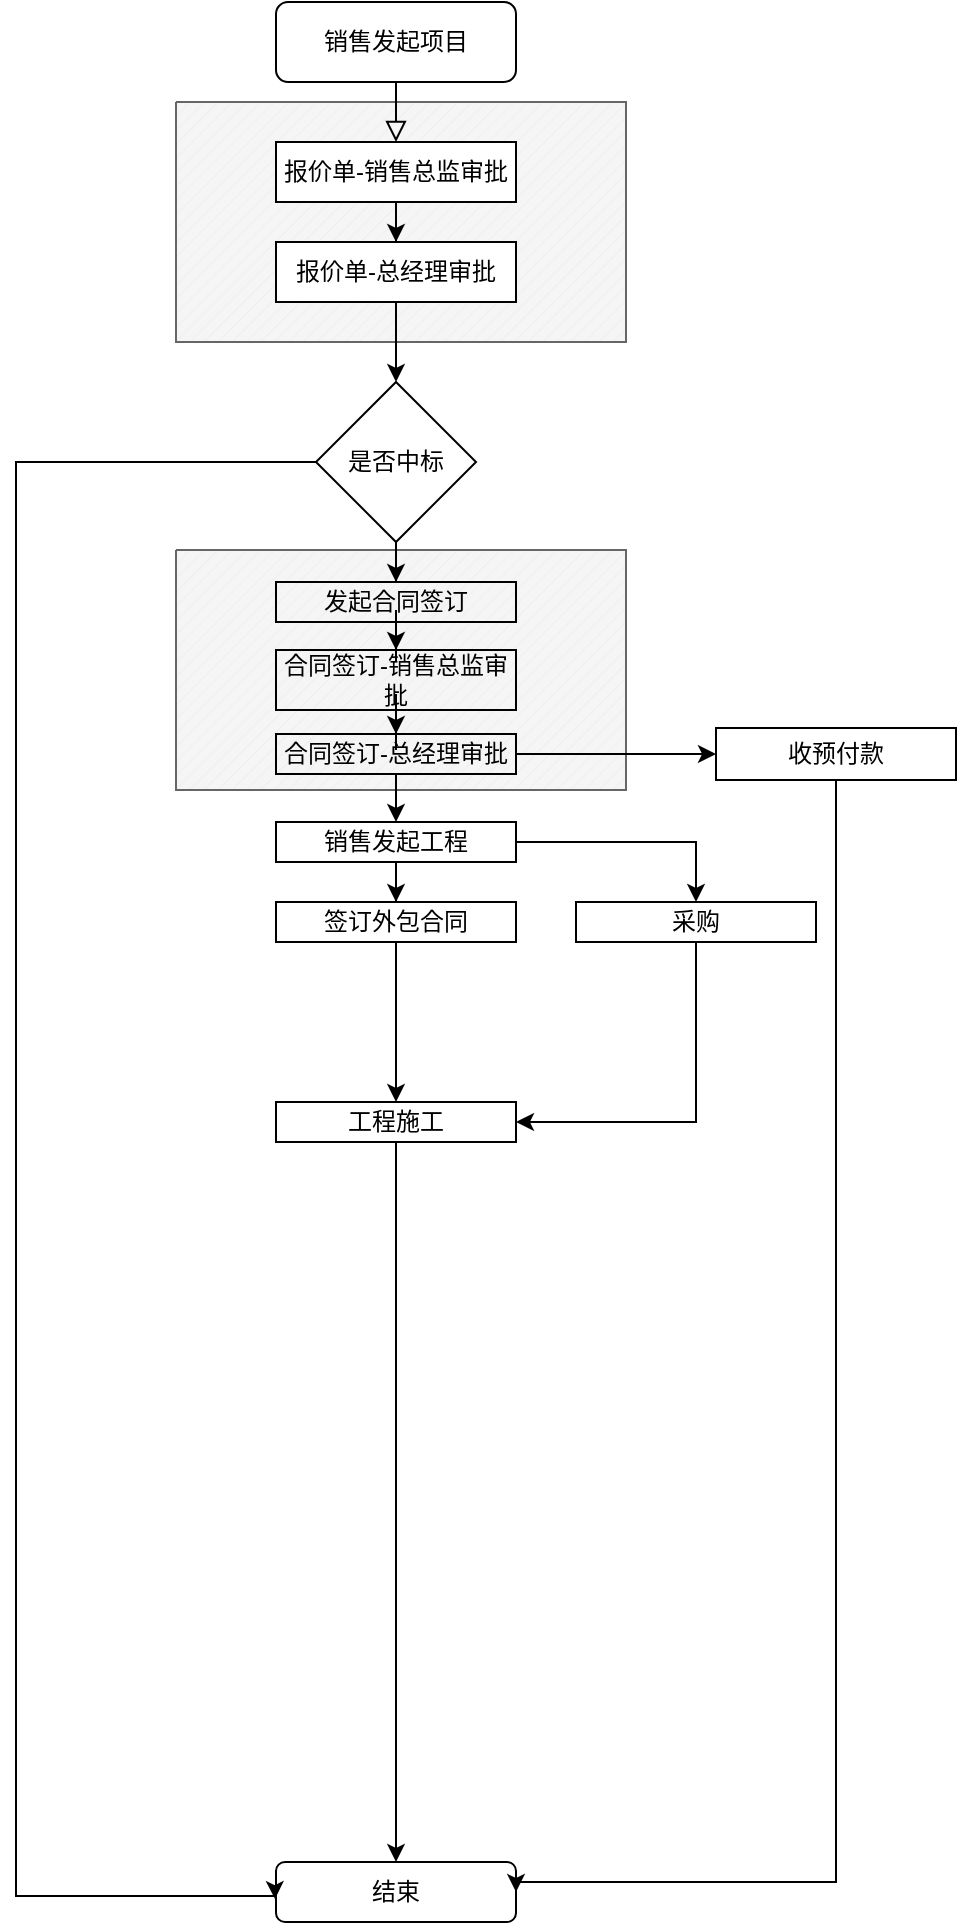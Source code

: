 <mxfile version="14.9.5" type="github">
  <diagram id="C5RBs43oDa-KdzZeNtuy" name="Page-1">
    <mxGraphModel dx="1569" dy="936" grid="1" gridSize="10" guides="1" tooltips="1" connect="1" arrows="1" fold="1" page="1" pageScale="1" pageWidth="827" pageHeight="1169" math="0" shadow="0">
      <root>
        <mxCell id="WIyWlLk6GJQsqaUBKTNV-0" />
        <mxCell id="WIyWlLk6GJQsqaUBKTNV-1" parent="WIyWlLk6GJQsqaUBKTNV-0" />
        <mxCell id="aGjLEU1FE01erFLO_7JB-15" value="" style="verticalLabelPosition=bottom;verticalAlign=top;html=1;shape=mxgraph.basic.patternFillRect;fillStyle=diag;step=5;fillStrokeWidth=0.2;fillStrokeColor=#dddddd;fillColor=#f5f5f5;strokeColor=#666666;fontColor=#333333;" vertex="1" parent="WIyWlLk6GJQsqaUBKTNV-1">
          <mxGeometry x="150" y="314" width="225" height="120" as="geometry" />
        </mxCell>
        <mxCell id="aGjLEU1FE01erFLO_7JB-3" value="" style="verticalLabelPosition=bottom;verticalAlign=top;html=1;shape=mxgraph.basic.patternFillRect;fillStyle=diag;step=5;fillStrokeWidth=0.2;fillStrokeColor=#dddddd;fillColor=#f5f5f5;strokeColor=#666666;fontColor=#333333;" vertex="1" parent="WIyWlLk6GJQsqaUBKTNV-1">
          <mxGeometry x="150" y="90" width="225" height="120" as="geometry" />
        </mxCell>
        <mxCell id="WIyWlLk6GJQsqaUBKTNV-2" value="" style="rounded=0;html=1;jettySize=auto;orthogonalLoop=1;fontSize=11;endArrow=block;endFill=0;endSize=8;strokeWidth=1;shadow=0;labelBackgroundColor=none;edgeStyle=orthogonalEdgeStyle;entryX=0.5;entryY=0;entryDx=0;entryDy=0;" parent="WIyWlLk6GJQsqaUBKTNV-1" source="WIyWlLk6GJQsqaUBKTNV-3" target="aGjLEU1FE01erFLO_7JB-0" edge="1">
          <mxGeometry relative="1" as="geometry">
            <mxPoint x="260" y="170" as="targetPoint" />
          </mxGeometry>
        </mxCell>
        <mxCell id="WIyWlLk6GJQsqaUBKTNV-3" value="销售发起项目" style="rounded=1;whiteSpace=wrap;html=1;fontSize=12;glass=0;strokeWidth=1;shadow=0;" parent="WIyWlLk6GJQsqaUBKTNV-1" vertex="1">
          <mxGeometry x="200" y="40" width="120" height="40" as="geometry" />
        </mxCell>
        <mxCell id="aGjLEU1FE01erFLO_7JB-2" value="" style="edgeStyle=orthogonalEdgeStyle;rounded=0;orthogonalLoop=1;jettySize=auto;html=1;" edge="1" parent="WIyWlLk6GJQsqaUBKTNV-1" source="aGjLEU1FE01erFLO_7JB-0" target="aGjLEU1FE01erFLO_7JB-1">
          <mxGeometry relative="1" as="geometry" />
        </mxCell>
        <mxCell id="aGjLEU1FE01erFLO_7JB-0" value="报价单-销售总监审批" style="rounded=0;whiteSpace=wrap;html=1;" vertex="1" parent="WIyWlLk6GJQsqaUBKTNV-1">
          <mxGeometry x="200" y="110" width="120" height="30" as="geometry" />
        </mxCell>
        <mxCell id="aGjLEU1FE01erFLO_7JB-5" value="" style="edgeStyle=orthogonalEdgeStyle;rounded=0;orthogonalLoop=1;jettySize=auto;html=1;entryX=0.5;entryY=0;entryDx=0;entryDy=0;" edge="1" parent="WIyWlLk6GJQsqaUBKTNV-1" source="aGjLEU1FE01erFLO_7JB-1" target="aGjLEU1FE01erFLO_7JB-6">
          <mxGeometry relative="1" as="geometry">
            <mxPoint x="260" y="255" as="targetPoint" />
          </mxGeometry>
        </mxCell>
        <mxCell id="aGjLEU1FE01erFLO_7JB-1" value="报价单-总经理审批" style="whiteSpace=wrap;html=1;rounded=0;" vertex="1" parent="WIyWlLk6GJQsqaUBKTNV-1">
          <mxGeometry x="200" y="160" width="120" height="30" as="geometry" />
        </mxCell>
        <mxCell id="aGjLEU1FE01erFLO_7JB-8" style="edgeStyle=orthogonalEdgeStyle;rounded=0;orthogonalLoop=1;jettySize=auto;html=1;entryX=-0.004;entryY=0.617;entryDx=0;entryDy=0;entryPerimeter=0;" edge="1" parent="WIyWlLk6GJQsqaUBKTNV-1" source="aGjLEU1FE01erFLO_7JB-6" target="aGjLEU1FE01erFLO_7JB-7">
          <mxGeometry relative="1" as="geometry">
            <Array as="points">
              <mxPoint x="70" y="270" />
              <mxPoint x="70" y="987" />
            </Array>
          </mxGeometry>
        </mxCell>
        <mxCell id="aGjLEU1FE01erFLO_7JB-10" value="" style="edgeStyle=orthogonalEdgeStyle;rounded=0;orthogonalLoop=1;jettySize=auto;html=1;" edge="1" parent="WIyWlLk6GJQsqaUBKTNV-1" source="aGjLEU1FE01erFLO_7JB-6" target="aGjLEU1FE01erFLO_7JB-9">
          <mxGeometry relative="1" as="geometry" />
        </mxCell>
        <mxCell id="aGjLEU1FE01erFLO_7JB-6" value="是否中标" style="rhombus;whiteSpace=wrap;html=1;fillColor=none;" vertex="1" parent="WIyWlLk6GJQsqaUBKTNV-1">
          <mxGeometry x="220" y="230" width="80" height="80" as="geometry" />
        </mxCell>
        <mxCell id="aGjLEU1FE01erFLO_7JB-7" value="结束" style="rounded=1;whiteSpace=wrap;html=1;fillColor=none;" vertex="1" parent="WIyWlLk6GJQsqaUBKTNV-1">
          <mxGeometry x="200" y="970" width="120" height="30" as="geometry" />
        </mxCell>
        <mxCell id="aGjLEU1FE01erFLO_7JB-12" value="" style="edgeStyle=orthogonalEdgeStyle;rounded=0;orthogonalLoop=1;jettySize=auto;html=1;" edge="1" parent="WIyWlLk6GJQsqaUBKTNV-1" source="aGjLEU1FE01erFLO_7JB-9" target="aGjLEU1FE01erFLO_7JB-11">
          <mxGeometry relative="1" as="geometry" />
        </mxCell>
        <mxCell id="aGjLEU1FE01erFLO_7JB-9" value="发起合同签订" style="whiteSpace=wrap;html=1;fillColor=none;" vertex="1" parent="WIyWlLk6GJQsqaUBKTNV-1">
          <mxGeometry x="200" y="330" width="120" height="20" as="geometry" />
        </mxCell>
        <mxCell id="aGjLEU1FE01erFLO_7JB-14" value="" style="edgeStyle=orthogonalEdgeStyle;rounded=0;orthogonalLoop=1;jettySize=auto;html=1;" edge="1" parent="WIyWlLk6GJQsqaUBKTNV-1" source="aGjLEU1FE01erFLO_7JB-11" target="aGjLEU1FE01erFLO_7JB-13">
          <mxGeometry relative="1" as="geometry" />
        </mxCell>
        <mxCell id="aGjLEU1FE01erFLO_7JB-11" value="合同签订-销售总监审批" style="whiteSpace=wrap;html=1;fillColor=none;" vertex="1" parent="WIyWlLk6GJQsqaUBKTNV-1">
          <mxGeometry x="200" y="364" width="120" height="30" as="geometry" />
        </mxCell>
        <mxCell id="aGjLEU1FE01erFLO_7JB-17" value="" style="edgeStyle=orthogonalEdgeStyle;rounded=0;orthogonalLoop=1;jettySize=auto;html=1;" edge="1" parent="WIyWlLk6GJQsqaUBKTNV-1" source="aGjLEU1FE01erFLO_7JB-13" target="aGjLEU1FE01erFLO_7JB-16">
          <mxGeometry relative="1" as="geometry" />
        </mxCell>
        <mxCell id="aGjLEU1FE01erFLO_7JB-20" value="" style="edgeStyle=orthogonalEdgeStyle;rounded=0;orthogonalLoop=1;jettySize=auto;html=1;" edge="1" parent="WIyWlLk6GJQsqaUBKTNV-1" source="aGjLEU1FE01erFLO_7JB-13" target="aGjLEU1FE01erFLO_7JB-19">
          <mxGeometry relative="1" as="geometry" />
        </mxCell>
        <mxCell id="aGjLEU1FE01erFLO_7JB-13" value="合同签订-总经理审批" style="whiteSpace=wrap;html=1;fillColor=none;" vertex="1" parent="WIyWlLk6GJQsqaUBKTNV-1">
          <mxGeometry x="200" y="406" width="120" height="20" as="geometry" />
        </mxCell>
        <mxCell id="aGjLEU1FE01erFLO_7JB-18" style="edgeStyle=orthogonalEdgeStyle;rounded=0;orthogonalLoop=1;jettySize=auto;html=1;entryX=1;entryY=0.5;entryDx=0;entryDy=0;" edge="1" parent="WIyWlLk6GJQsqaUBKTNV-1" source="aGjLEU1FE01erFLO_7JB-16" target="aGjLEU1FE01erFLO_7JB-7">
          <mxGeometry relative="1" as="geometry">
            <Array as="points">
              <mxPoint x="480" y="980" />
              <mxPoint x="320" y="980" />
            </Array>
          </mxGeometry>
        </mxCell>
        <mxCell id="aGjLEU1FE01erFLO_7JB-16" value="收预付款" style="whiteSpace=wrap;html=1;fillColor=none;" vertex="1" parent="WIyWlLk6GJQsqaUBKTNV-1">
          <mxGeometry x="420" y="403" width="120" height="26" as="geometry" />
        </mxCell>
        <mxCell id="aGjLEU1FE01erFLO_7JB-22" value="" style="edgeStyle=orthogonalEdgeStyle;rounded=0;orthogonalLoop=1;jettySize=auto;html=1;" edge="1" parent="WIyWlLk6GJQsqaUBKTNV-1" source="aGjLEU1FE01erFLO_7JB-19" target="aGjLEU1FE01erFLO_7JB-21">
          <mxGeometry relative="1" as="geometry" />
        </mxCell>
        <mxCell id="aGjLEU1FE01erFLO_7JB-25" value="" style="edgeStyle=orthogonalEdgeStyle;rounded=0;orthogonalLoop=1;jettySize=auto;html=1;entryX=0.5;entryY=0;entryDx=0;entryDy=0;" edge="1" parent="WIyWlLk6GJQsqaUBKTNV-1" source="aGjLEU1FE01erFLO_7JB-19" target="aGjLEU1FE01erFLO_7JB-26">
          <mxGeometry relative="1" as="geometry">
            <mxPoint x="420" y="490" as="targetPoint" />
          </mxGeometry>
        </mxCell>
        <mxCell id="aGjLEU1FE01erFLO_7JB-19" value="销售发起工程" style="whiteSpace=wrap;html=1;fillColor=none;" vertex="1" parent="WIyWlLk6GJQsqaUBKTNV-1">
          <mxGeometry x="200" y="450" width="120" height="20" as="geometry" />
        </mxCell>
        <mxCell id="aGjLEU1FE01erFLO_7JB-24" value="" style="edgeStyle=orthogonalEdgeStyle;rounded=0;orthogonalLoop=1;jettySize=auto;html=1;" edge="1" parent="WIyWlLk6GJQsqaUBKTNV-1" source="aGjLEU1FE01erFLO_7JB-21" target="aGjLEU1FE01erFLO_7JB-23">
          <mxGeometry relative="1" as="geometry" />
        </mxCell>
        <mxCell id="aGjLEU1FE01erFLO_7JB-21" value="签订外包合同" style="whiteSpace=wrap;html=1;fillColor=none;" vertex="1" parent="WIyWlLk6GJQsqaUBKTNV-1">
          <mxGeometry x="200" y="490" width="120" height="20" as="geometry" />
        </mxCell>
        <mxCell id="aGjLEU1FE01erFLO_7JB-30" style="edgeStyle=orthogonalEdgeStyle;rounded=0;orthogonalLoop=1;jettySize=auto;html=1;" edge="1" parent="WIyWlLk6GJQsqaUBKTNV-1" source="aGjLEU1FE01erFLO_7JB-23" target="aGjLEU1FE01erFLO_7JB-7">
          <mxGeometry relative="1" as="geometry" />
        </mxCell>
        <mxCell id="aGjLEU1FE01erFLO_7JB-23" value="工程施工" style="whiteSpace=wrap;html=1;fillColor=none;" vertex="1" parent="WIyWlLk6GJQsqaUBKTNV-1">
          <mxGeometry x="200" y="590" width="120" height="20" as="geometry" />
        </mxCell>
        <mxCell id="aGjLEU1FE01erFLO_7JB-29" value="" style="edgeStyle=orthogonalEdgeStyle;rounded=0;orthogonalLoop=1;jettySize=auto;html=1;entryX=1;entryY=0.5;entryDx=0;entryDy=0;" edge="1" parent="WIyWlLk6GJQsqaUBKTNV-1" source="aGjLEU1FE01erFLO_7JB-26" target="aGjLEU1FE01erFLO_7JB-23">
          <mxGeometry relative="1" as="geometry">
            <mxPoint x="410" y="590" as="targetPoint" />
            <Array as="points">
              <mxPoint x="410" y="600" />
            </Array>
          </mxGeometry>
        </mxCell>
        <mxCell id="aGjLEU1FE01erFLO_7JB-26" value="采购" style="whiteSpace=wrap;html=1;fillColor=none;" vertex="1" parent="WIyWlLk6GJQsqaUBKTNV-1">
          <mxGeometry x="350" y="490" width="120" height="20" as="geometry" />
        </mxCell>
      </root>
    </mxGraphModel>
  </diagram>
</mxfile>
